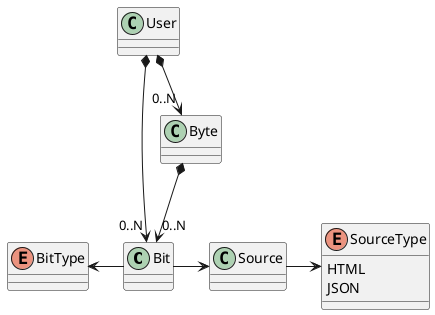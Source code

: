 @startuml

class Bit {}

enum BitType {}

Bit -left-> BitType

class Source {}

enum SourceType {
    HTML
    JSON
}
Source -right-> SourceType

Bit -right-> Source

class Byte {}

class User {}

User *--> "0..N" Byte
User *--> "0..N" Bit
Byte *--> "0..N" Bit

@enduml
